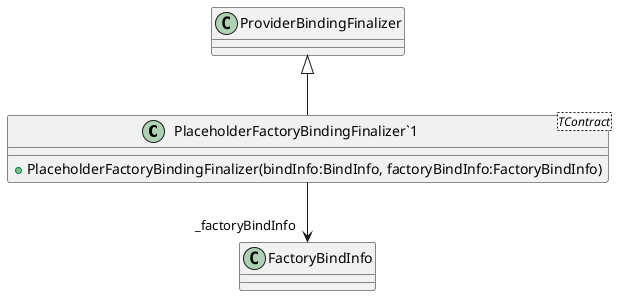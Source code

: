 @startuml
class "PlaceholderFactoryBindingFinalizer`1"<TContract> {
    + PlaceholderFactoryBindingFinalizer(bindInfo:BindInfo, factoryBindInfo:FactoryBindInfo)
}
ProviderBindingFinalizer <|-- "PlaceholderFactoryBindingFinalizer`1"
"PlaceholderFactoryBindingFinalizer`1" --> "_factoryBindInfo" FactoryBindInfo
@enduml
